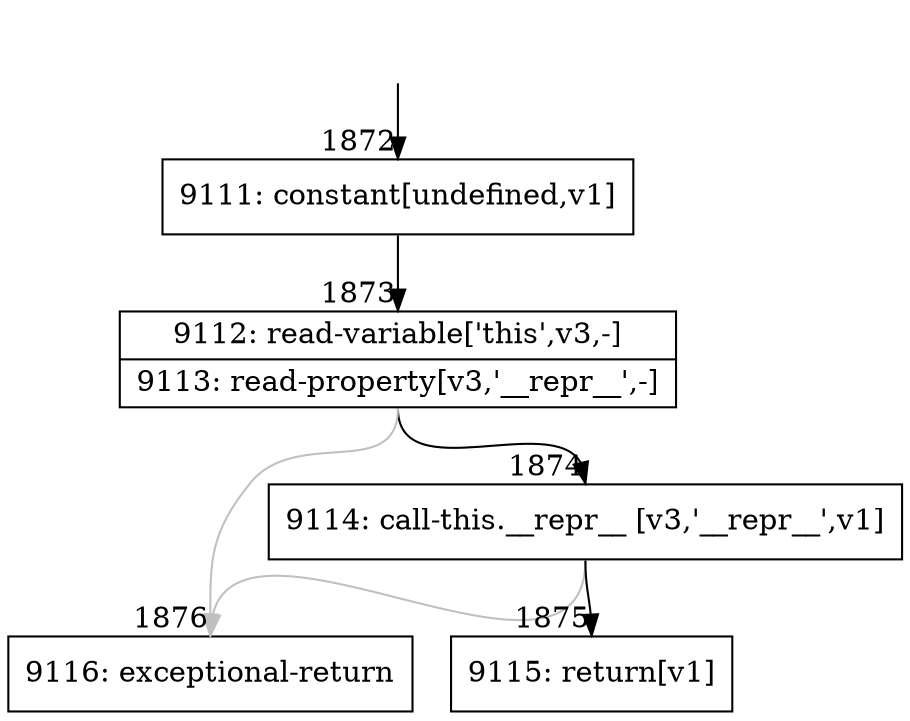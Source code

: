 digraph {
rankdir="TD"
BB_entry125[shape=none,label=""];
BB_entry125 -> BB1872 [tailport=s, headport=n, headlabel="    1872"]
BB1872 [shape=record label="{9111: constant[undefined,v1]}" ] 
BB1872 -> BB1873 [tailport=s, headport=n, headlabel="      1873"]
BB1873 [shape=record label="{9112: read-variable['this',v3,-]|9113: read-property[v3,'__repr__',-]}" ] 
BB1873 -> BB1874 [tailport=s, headport=n, headlabel="      1874"]
BB1873 -> BB1876 [tailport=s, headport=n, color=gray, headlabel="      1876"]
BB1874 [shape=record label="{9114: call-this.__repr__ [v3,'__repr__',v1]}" ] 
BB1874 -> BB1875 [tailport=s, headport=n, headlabel="      1875"]
BB1874 -> BB1876 [tailport=s, headport=n, color=gray]
BB1875 [shape=record label="{9115: return[v1]}" ] 
BB1876 [shape=record label="{9116: exceptional-return}" ] 
//#$~ 1100
}
